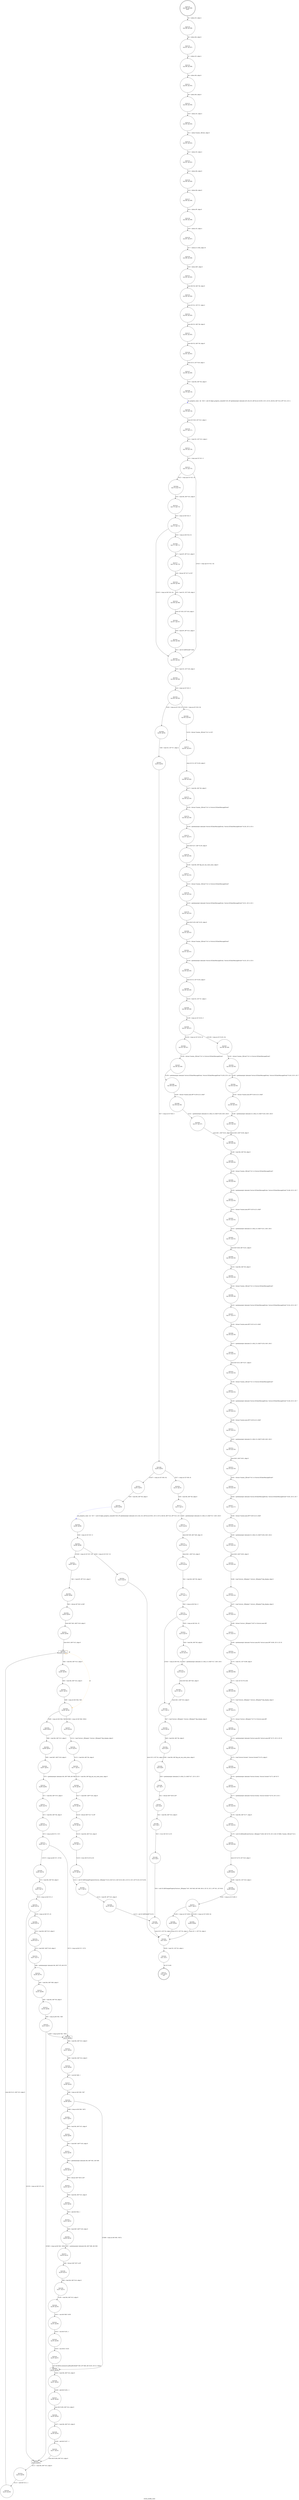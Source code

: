 digraph ewmh_modify_state {
label="ewmh_modify_state"
23115 [label="N23115\n(rp:0, ep:0)\nexit", shape="doublecircle"]
23116 [label="N23116\n(rp:199, ep:199)\nentry", shape="doublecircle"]
23116 -> 23118 [label="%5 = alloca i32, align 4"]
23118 [label="N23118\n(rp:198, ep:198)", shape="circle"]
23118 -> 23119 [label="%6 = alloca i64, align 8"]
23119 [label="N23119\n(rp:197, ep:197)", shape="circle"]
23119 -> 23120 [label="%7 = alloca i32, align 4"]
23120 [label="N23120\n(rp:196, ep:196)", shape="circle"]
23120 -> 23121 [label="%8 = alloca i64, align 8"]
23121 [label="N23121\n(rp:195, ep:195)", shape="circle"]
23121 -> 23122 [label="%9 = alloca i64, align 8"]
23122 [label="N23122\n(rp:194, ep:194)", shape="circle"]
23122 -> 23123 [label="%10 = alloca i32, align 4"]
23123 [label="N23123\n(rp:193, ep:193)", shape="circle"]
23123 -> 23124 [label="%11 = alloca %union._XEvent, align 8"]
23124 [label="N23124\n(rp:192, ep:192)", shape="circle"]
23124 -> 23125 [label="%12 = alloca i32, align 4"]
23125 [label="N23125\n(rp:191, ep:191)", shape="circle"]
23125 -> 23126 [label="%13 = alloca i64, align 8"]
23126 [label="N23126\n(rp:190, ep:190)", shape="circle"]
23126 -> 23127 [label="%14 = alloca i64, align 8"]
23127 [label="N23127\n(rp:189, ep:189)", shape="circle"]
23127 -> 23128 [label="%15 = alloca i8*, align 8"]
23128 [label="N23128\n(rp:188, ep:188)", shape="circle"]
23128 -> 23129 [label="%16 = alloca i32, align 4"]
23129 [label="N23129\n(rp:187, ep:187)", shape="circle"]
23129 -> 23130 [label="%17 = alloca [2 x i64], align 16"]
23130 [label="N23130\n(rp:186, ep:186)", shape="circle"]
23130 -> 23131 [label="%18 = alloca i64*, align 8"]
23131 [label="N23131\n(rp:185, ep:185)", shape="circle"]
23131 -> 23133 [label="store i64 %0, i64* %6, align 8"]
23133 [label="N23133\n(rp:184, ep:184)", shape="circle"]
23133 -> 23135 [label="store i32 %1, i32* %7, align 4"]
23135 [label="N23135\n(rp:183, ep:183)", shape="circle"]
23135 -> 23137 [label="store i64 %2, i64* %8, align 8"]
23137 [label="N23137\n(rp:182, ep:182)", shape="circle"]
23137 -> 23146 [label="store i64 %3, i64* %9, align 8"]
23146 [label="N23146\n(rp:181, ep:181)", shape="circle"]
23146 -> 23147 [label="store i32 0, i32* %16, align 4"]
23147 [label="N23147\n(rp:180, ep:180)", shape="circle"]
23147 -> 23148 [label="%19 = load i64, i64* %6, align 8"]
23148 [label="N23148\n(rp:179, ep:179)", shape="circle"]
23148 -> 23149 [label="get_property_value --@-- %20 = call i32 @get_property_value(i64 %19, i8* getelementptr inbounds ([9 x i8], [9 x i8]* @.str.24.933, i32 0, i32 0), i64 64, i64* %14, i8** %15, i32 1)", style="dashed", color="blue"]
23149 [label="N23149\n(rp:178, ep:178)", shape="circle"]
23149 -> 23150 [label="store i32 %20, i32* %12, align 4"]
23150 [label="N23150\n(rp:177, ep:177)", shape="circle"]
23150 -> 23151 [label="%21 = load i32, i32* %12, align 4"]
23151 [label="N23151\n(rp:176, ep:176)", shape="circle"]
23151 -> 23152 [label="%22 = icmp sge i32 %21, 0"]
23152 [label="N23152\n(rp:175, ep:175)", shape="circle"]
23152 -> 23344 [label="[%22 = icmp sge i32 %21, 0]"]
23152 -> 23163 [label="[!(%22 = icmp sge i32 %21, 0)]"]
23154 [label="N23154\n(rp:173, ep:173)", shape="circle"]
23154 -> 23155 [label="%25 = icmp ne i64 %24, 0"]
23155 [label="N23155\n(rp:172, ep:172)", shape="circle"]
23155 -> 23346 [label="[%25 = icmp ne i64 %24, 0]"]
23155 -> 23163 [label="[!(%25 = icmp ne i64 %24, 0)]"]
23157 [label="N23157\n(rp:170, ep:170)", shape="circle"]
23157 -> 23158 [label="%28 = bitcast i8* %27 to i32*"]
23158 [label="N23158\n(rp:169, ep:169)", shape="circle"]
23158 -> 23159 [label="%29 = load i32, i32* %28, align 4"]
23159 [label="N23159\n(rp:168, ep:168)", shape="circle"]
23159 -> 23160 [label="store i32 %29, i32* %16, align 4"]
23160 [label="N23160\n(rp:167, ep:167)", shape="circle"]
23160 -> 23161 [label="%30 = load i8*, i8** %15, align 8"]
23161 [label="N23161\n(rp:166, ep:166)", shape="circle"]
23161 -> 23163 [label="%31 = call i32 @XFree(i8* %30)"]
23163 [label="N23163\n(rp:165, ep:165)", shape="circle"]
23163 -> 23164 [label="%33 = load i32, i32* %16, align 4"]
23164 [label="N23164\n(rp:164, ep:164)", shape="circle"]
23164 -> 23165 [label="%34 = icmp eq i32 %33, 0"]
23165 [label="N23165\n(rp:163, ep:163)", shape="circle"]
23165 -> 23348 [label="[%34 = icmp eq i32 %33, 0]"]
23165 -> 23349 [label="[!(%34 = icmp eq i32 %33, 0)]"]
23167 [label="N23167\n(rp:93, ep:93)", shape="circle"]
23167 -> 23168 [label="%37 = icmp ne i32 %36, 0"]
23168 [label="N23168\n(rp:92, ep:92)", shape="circle"]
23168 -> 23350 [label="[%37 = icmp ne i32 %36, 0]"]
23168 -> 23351 [label="[!(%37 = icmp ne i32 %36, 0)]"]
23171 [label="N23171\n(rp:21, ep:21)", shape="circle"]
23171 -> 23172 [label="%40 = getelementptr inbounds [2 x i64], [2 x i64]* %17, i64 0, i64 0"]
23172 [label="N23172\n(rp:20, ep:20)", shape="circle"]
23172 -> 23173 [label="store i64 %39, i64* %40, align 16"]
23173 [label="N23173\n(rp:19, ep:19)", shape="circle"]
23173 -> 23174 [label="store i64 1, i64* %14, align 8"]
23174 [label="N23174\n(rp:18, ep:18)", shape="circle"]
23174 -> 23175 [label="%41 = load i64, i64* %9, align 8"]
23175 [label="N23175\n(rp:17, ep:17)", shape="circle"]
23175 -> 23176 [label="%42 = icmp ne i64 %41, 0"]
23176 [label="N23176\n(rp:16, ep:16)", shape="circle"]
23176 -> 23352 [label="[%42 = icmp ne i64 %41, 0]"]
23176 -> 23182 [label="[!(%42 = icmp ne i64 %41, 0)]"]
23178 [label="N23178\n(rp:14, ep:14)", shape="circle"]
23178 -> 23179 [label="%45 = getelementptr inbounds [2 x i64], [2 x i64]* %17, i64 0, i64 1"]
23179 [label="N23179\n(rp:13, ep:13)", shape="circle"]
23179 -> 23180 [label="store i64 %44, i64* %45, align 8"]
23180 [label="N23180\n(rp:12, ep:12)", shape="circle"]
23180 -> 23182 [label="store i64 2, i64* %14, align 8"]
23182 [label="N23182\n(rp:11, ep:11)", shape="circle"]
23182 -> 23183 [label="%47 = load %struct._XDisplay*, %struct._XDisplay** @g_display, align 8"]
23183 [label="N23183\n(rp:10, ep:10)", shape="circle"]
23183 -> 23184 [label="%48 = load i64, i64* %6, align 8"]
23184 [label="N23184\n(rp:9, ep:9)", shape="circle"]
23184 -> 23185 [label="%49 = load i64, i64* @g_net_wm_state_atom, align 8"]
23185 [label="N23185\n(rp:8, ep:8)", shape="circle"]
23185 -> 23186 [label="%50 = getelementptr inbounds [2 x i64], [2 x i64]* %17, i32 0, i32 0"]
23186 [label="N23186\n(rp:7, ep:7)", shape="circle"]
23186 -> 23187 [label="%51 = bitcast i64* %50 to i8*"]
23187 [label="N23187\n(rp:6, ep:6)", shape="circle"]
23187 -> 23188 [label="%52 = load i64, i64* %14, align 8"]
23188 [label="N23188\n(rp:5, ep:5)", shape="circle"]
23188 -> 23189 [label="%53 = trunc i64 %52 to i32"]
23189 [label="N23189\n(rp:4, ep:4)", shape="circle"]
23189 -> 23268 [label="%54 = call i32 @XChangeProperty(%struct._XDisplay* %47, i64 %48, i64 %49, i64 4, i32 32, i32 2, i8* %51, i32 %53)"]
23193 [label="N23193\n(rp:90, ep:90)", shape="circle"]
23193 -> 23194 [label="get_property_value --@-- %57 = call i32 @get_property_value(i64 %56, i8* getelementptr inbounds ([14 x i8], [14 x i8]* @.str.9.922, i32 0, i32 0), i64 64, i64* %14, i8** %15, i32 1)", style="dashed", color="blue"]
23194 [label="N23194\n(rp:89, ep:89)", shape="circle"]
23194 -> 23195 [label="%58 = icmp slt i32 %57, 0"]
23195 [label="N23195\n(rp:88, ep:88)", shape="circle"]
23195 -> 23354 [label="[%58 = icmp slt i32 %57, 0]"]
23195 -> 23355 [label="[!(%58 = icmp slt i32 %57, 0)]"]
23199 [label="N23199\n(rp:86, ep:86)", shape="circle"]
23199 -> 23200 [label="%62 = bitcast i8* %61 to i64*"]
23200 [label="N23200\n(rp:85, ep:85)", shape="circle"]
23200 -> 23201 [label="store i64* %62, i64** %18, align 8"]
23201 [label="N23201\n(rp:84, ep:84)", shape="circle"]
23201 -> 23203 [label="store i64 0, i64* %13, align 8"]
23203 [label="N23203\n(rp:83, ep:37)", shape="box"]
23203 -> 23204 [label="%64 = load i64, i64* %13, align 8"]
23203 -> 23203 [label="@", style="dashed", color="orange"]
23203 -> 23206 [label="@", style="dashed", color="orange"]
23204 [label="N23204\n(rp:82, ep:36)", shape="circle"]
23204 -> 23205 [label="%65 = load i64, i64* %14, align 8"]
23205 [label="N23205\n(rp:81, ep:35)", shape="circle"]
23205 -> 23206 [label="%66 = icmp ult i64 %64, %65"]
23206 [label="N23206\n(rp:80, ep:34)", shape="circle"]
23206 -> 23356 [label="[%66 = icmp ult i64 %64, %65]"]
23206 -> 23357 [label="[!(%66 = icmp ult i64 %64, %65)]"]
23208 [label="N23208\n(rp:68, ep:82)", shape="circle"]
23208 -> 23209 [label="%69 = load i64*, i64** %18, align 8"]
23209 [label="N23209\n(rp:67, ep:81)", shape="circle"]
23209 -> 23210 [label="%70 = getelementptr inbounds i64, i64* %69, i64 %68"]
23210 [label="N23210\n(rp:66, ep:80)", shape="circle"]
23210 -> 23211 [label="%71 = load i64, i64* %70, align 8"]
23211 [label="N23211\n(rp:65, ep:79)", shape="circle"]
23211 -> 23212 [label="%72 = load i64, i64* %8, align 8"]
23212 [label="N23212\n(rp:64, ep:78)", shape="circle"]
23212 -> 23213 [label="%73 = icmp eq i64 %71, %72"]
23213 [label="N23213\n(rp:63, ep:77)", shape="circle"]
23213 -> 23359 [label="[!(%73 = icmp eq i64 %71, %72)]"]
23213 -> 23224 [label="[%73 = icmp eq i64 %71, %72]"]
23215 [label="N23215\n(rp:61, ep:75)", shape="circle"]
23215 -> 23216 [label="%76 = icmp ne i64 %75, 0"]
23216 [label="N23216\n(rp:60, ep:74)", shape="circle"]
23216 -> 23360 [label="[%76 = icmp ne i64 %75, 0]"]
23216 -> 23253 [label="[!(%76 = icmp ne i64 %75, 0)]"]
23218 [label="N23218\n(rp:58, ep:72)", shape="circle"]
23218 -> 23219 [label="%79 = load i64*, i64** %18, align 8"]
23219 [label="N23219\n(rp:57, ep:71)", shape="circle"]
23219 -> 23220 [label="%80 = getelementptr inbounds i64, i64* %79, i64 %78"]
23220 [label="N23220\n(rp:56, ep:70)", shape="circle"]
23220 -> 23221 [label="%81 = load i64, i64* %80, align 8"]
23221 [label="N23221\n(rp:55, ep:69)", shape="circle"]
23221 -> 23222 [label="%82 = load i64, i64* %9, align 8"]
23222 [label="N23222\n(rp:54, ep:68)", shape="circle"]
23222 -> 23223 [label="%83 = icmp eq i64 %81, %82"]
23223 [label="N23223\n(rp:53, ep:67)", shape="circle"]
23223 -> 23224 [label="[%83 = icmp eq i64 %81, %82]"]
23223 -> 23253 [label="[!(%83 = icmp eq i64 %81, %82)]"]
23224 [label="N23224\n(rp:52, ep:66)", shape="box"]
23224 -> 23225 [label="%85 = load i64, i64* %13, align 8"]
23225 [label="N23225\n(rp:51, ep:65)", shape="circle"]
23225 -> 23226 [label="%86 = load i64, i64* %14, align 8"]
23226 [label="N23226\n(rp:50, ep:64)", shape="circle"]
23226 -> 23227 [label="%87 = sub i64 %86, 1"]
23227 [label="N23227\n(rp:49, ep:63)", shape="circle"]
23227 -> 23228 [label="%88 = icmp ne i64 %85, %87"]
23228 [label="N23228\n(rp:48, ep:62)", shape="circle"]
23228 -> 23364 [label="[%88 = icmp ne i64 %85, %87]"]
23228 -> 23245 [label="[!(%88 = icmp ne i64 %85, %87)]"]
23230 [label="N23230\n(rp:46, ep:60)", shape="circle"]
23230 -> 23231 [label="%91 = load i64*, i64** %18, align 8"]
23231 [label="N23231\n(rp:45, ep:59)", shape="circle"]
23231 -> 23232 [label="%92 = getelementptr inbounds i64, i64* %91, i64 %90"]
23232 [label="N23232\n(rp:44, ep:58)", shape="circle"]
23232 -> 23233 [label="%93 = bitcast i64* %92 to i8*"]
23233 [label="N23233\n(rp:43, ep:57)", shape="circle"]
23233 -> 23234 [label="%94 = load i64, i64* %13, align 8"]
23234 [label="N23234\n(rp:42, ep:56)", shape="circle"]
23234 -> 23235 [label="%95 = add i64 %94, 1"]
23235 [label="N23235\n(rp:41, ep:55)", shape="circle"]
23235 -> 23236 [label="%96 = load i64*, i64** %18, align 8"]
23236 [label="N23236\n(rp:40, ep:54)", shape="circle"]
23236 -> 23237 [label="%97 = getelementptr inbounds i64, i64* %96, i64 %95"]
23237 [label="N23237\n(rp:39, ep:53)", shape="circle"]
23237 -> 23238 [label="%98 = bitcast i64* %97 to i8*"]
23238 [label="N23238\n(rp:38, ep:52)", shape="circle"]
23238 -> 23239 [label="%99 = load i64, i64* %14, align 8"]
23239 [label="N23239\n(rp:37, ep:51)", shape="circle"]
23239 -> 23240 [label="%100 = load i64, i64* %13, align 8"]
23240 [label="N23240\n(rp:36, ep:50)", shape="circle"]
23240 -> 23241 [label="%101 = sub i64 %99, %100"]
23241 [label="N23241\n(rp:35, ep:49)", shape="circle"]
23241 -> 23242 [label="%102 = sub i64 %101, 1"]
23242 [label="N23242\n(rp:34, ep:48)", shape="circle"]
23242 -> 23243 [label="%103 = mul i64 8, %102"]
23243 [label="N23243\n(rp:33, ep:47)", shape="circle"]
23243 -> 23245 [label="call void @llvm.memmove.p0i8.p0i8.i64(i8* %93, i8* %98, i64 %103, i32 8, i1 false)"]
23245 [label="N23245\n(rp:32, ep:46)", shape="box"]
23245 -> 23246 [label="%105 = load i64, i64* %14, align 8"]
23246 [label="N23246\n(rp:31, ep:45)", shape="circle"]
23246 -> 23247 [label="%106 = add i64 %105, -1"]
23247 [label="N23247\n(rp:30, ep:44)", shape="circle"]
23247 -> 23248 [label="store i64 %106, i64* %14, align 8"]
23248 [label="N23248\n(rp:29, ep:43)", shape="circle"]
23248 -> 23249 [label="%107 = load i64, i64* %13, align 8"]
23249 [label="N23249\n(rp:28, ep:42)", shape="circle"]
23249 -> 23250 [label="%108 = add i64 %107, -1"]
23250 [label="N23250\n(rp:27, ep:41)", shape="circle"]
23250 -> 23253 [label="store i64 %108, i64* %13, align 8"]
23253 [label="N23253\n(rp:26, ep:40)", shape="box"]
23253 -> 23254 [label="%111 = load i64, i64* %13, align 8"]
23254 [label="N23254\n(rp:25, ep:39)", shape="circle"]
23254 -> 23255 [label="%112 = add i64 %111, 1"]
23255 [label="N23255\n(rp:24, ep:38)", shape="circle"]
23255 -> 23203 [label="store i64 %112, i64* %13, align 8"]
23258 [label="N23258\n(rp:78, ep:32)", shape="circle"]
23258 -> 23259 [label="%115 = load i64, i64* %6, align 8"]
23259 [label="N23259\n(rp:77, ep:31)", shape="circle"]
23259 -> 23260 [label="%116 = load i64, i64* @g_net_wm_state_atom, align 8"]
23260 [label="N23260\n(rp:76, ep:30)", shape="circle"]
23260 -> 23261 [label="%117 = load i64*, i64** %18, align 8"]
23261 [label="N23261\n(rp:75, ep:29)", shape="circle"]
23261 -> 23262 [label="%118 = bitcast i64* %117 to i8*"]
23262 [label="N23262\n(rp:74, ep:28)", shape="circle"]
23262 -> 23263 [label="%119 = load i64, i64* %14, align 8"]
23263 [label="N23263\n(rp:73, ep:27)", shape="circle"]
23263 -> 23264 [label="%120 = trunc i64 %119 to i32"]
23264 [label="N23264\n(rp:72, ep:26)", shape="circle"]
23264 -> 23265 [label="%121 = call i32 @XChangeProperty(%struct._XDisplay* %114, i64 %115, i64 %116, i64 4, i32 32, i32 0, i8* %118, i32 %120)"]
23265 [label="N23265\n(rp:71, ep:25)", shape="circle"]
23265 -> 23266 [label="%122 = load i8*, i8** %15, align 8"]
23266 [label="N23266\n(rp:70, ep:24)", shape="circle"]
23266 -> 23268 [label="%123 = call i32 @XFree(i8* %122)"]
23268 [label="N23268\n(rp:3, ep:3)", shape="circle"]
23268 -> 23342 [label="store i32 0, i32* %5, align 4"]
23271 [label="N23271\n(rp:161, ep:161)", shape="circle"]
23271 -> 23272 [label="store i32 33, i32* %126, align 8"]
23272 [label="N23272\n(rp:160, ep:160)", shape="circle"]
23272 -> 23273 [label="%127 = load i64, i64* %6, align 8"]
23273 [label="N23273\n(rp:159, ep:159)", shape="circle"]
23273 -> 23274 [label="%128 = bitcast %union._XEvent* %11 to %struct.XClientMessageEvent*"]
23274 [label="N23274\n(rp:158, ep:158)", shape="circle"]
23274 -> 23275 [label="%129 = getelementptr inbounds %struct.XClientMessageEvent, %struct.XClientMessageEvent* %128, i32 0, i32 4"]
23275 [label="N23275\n(rp:157, ep:157)", shape="circle"]
23275 -> 23276 [label="store i64 %127, i64* %129, align 8"]
23276 [label="N23276\n(rp:156, ep:156)", shape="circle"]
23276 -> 23277 [label="%130 = load i64, i64* @g_net_wm_state_atom, align 8"]
23277 [label="N23277\n(rp:155, ep:155)", shape="circle"]
23277 -> 23278 [label="%131 = bitcast %union._XEvent* %11 to %struct.XClientMessageEvent*"]
23278 [label="N23278\n(rp:154, ep:154)", shape="circle"]
23278 -> 23279 [label="%132 = getelementptr inbounds %struct.XClientMessageEvent, %struct.XClientMessageEvent* %131, i32 0, i32 5"]
23279 [label="N23279\n(rp:153, ep:153)", shape="circle"]
23279 -> 23280 [label="store i64 %130, i64* %132, align 8"]
23280 [label="N23280\n(rp:152, ep:152)", shape="circle"]
23280 -> 23281 [label="%133 = bitcast %union._XEvent* %11 to %struct.XClientMessageEvent*"]
23281 [label="N23281\n(rp:151, ep:151)", shape="circle"]
23281 -> 23282 [label="%134 = getelementptr inbounds %struct.XClientMessageEvent, %struct.XClientMessageEvent* %133, i32 0, i32 6"]
23282 [label="N23282\n(rp:150, ep:150)", shape="circle"]
23282 -> 23283 [label="store i32 32, i32* %134, align 8"]
23283 [label="N23283\n(rp:149, ep:149)", shape="circle"]
23283 -> 23284 [label="%135 = load i32, i32* %7, align 4"]
23284 [label="N23284\n(rp:148, ep:148)", shape="circle"]
23284 -> 23285 [label="%136 = icmp ne i32 %135, 0"]
23285 [label="N23285\n(rp:147, ep:147)", shape="circle"]
23285 -> 23366 [label="[%136 = icmp ne i32 %135, 0]"]
23285 -> 23367 [label="[!(%136 = icmp ne i32 %135, 0)]"]
23287 [label="N23287\n(rp:140, ep:140)", shape="circle"]
23287 -> 23288 [label="%139 = getelementptr inbounds %struct.XClientMessageEvent, %struct.XClientMessageEvent* %138, i32 0, i32 7"]
23288 [label="N23288\n(rp:139, ep:139)", shape="circle"]
23288 -> 23289 [label="%140 = bitcast %union.anon.99* %139 to [5 x i64]*"]
23289 [label="N23289\n(rp:138, ep:138)", shape="circle"]
23289 -> 23290 [label="%141 = getelementptr inbounds [5 x i64], [5 x i64]* %140, i64 0, i64 0"]
23290 [label="N23290\n(rp:137, ep:137)", shape="circle"]
23290 -> 23298 [label="store i64 1, i64* %141, align 8"]
23293 [label="N23293\n(rp:145, ep:145)", shape="circle"]
23293 -> 23294 [label="%144 = getelementptr inbounds %struct.XClientMessageEvent, %struct.XClientMessageEvent* %143, i32 0, i32 7"]
23294 [label="N23294\n(rp:144, ep:144)", shape="circle"]
23294 -> 23295 [label="%145 = bitcast %union.anon.99* %144 to [5 x i64]*"]
23295 [label="N23295\n(rp:143, ep:143)", shape="circle"]
23295 -> 23296 [label="%146 = getelementptr inbounds [5 x i64], [5 x i64]* %145, i64 0, i64 0"]
23296 [label="N23296\n(rp:142, ep:142)", shape="circle"]
23296 -> 23298 [label="store i64 0, i64* %146, align 8"]
23298 [label="N23298\n(rp:136, ep:136)", shape="circle"]
23298 -> 23299 [label="%148 = load i64, i64* %8, align 8"]
23299 [label="N23299\n(rp:135, ep:135)", shape="circle"]
23299 -> 23300 [label="%149 = bitcast %union._XEvent* %11 to %struct.XClientMessageEvent*"]
23300 [label="N23300\n(rp:134, ep:134)", shape="circle"]
23300 -> 23301 [label="%150 = getelementptr inbounds %struct.XClientMessageEvent, %struct.XClientMessageEvent* %149, i32 0, i32 7"]
23301 [label="N23301\n(rp:133, ep:133)", shape="circle"]
23301 -> 23302 [label="%151 = bitcast %union.anon.99* %150 to [5 x i64]*"]
23302 [label="N23302\n(rp:132, ep:132)", shape="circle"]
23302 -> 23303 [label="%152 = getelementptr inbounds [5 x i64], [5 x i64]* %151, i64 0, i64 1"]
23303 [label="N23303\n(rp:131, ep:131)", shape="circle"]
23303 -> 23304 [label="store i64 %148, i64* %152, align 8"]
23304 [label="N23304\n(rp:130, ep:130)", shape="circle"]
23304 -> 23305 [label="%153 = load i64, i64* %9, align 8"]
23305 [label="N23305\n(rp:129, ep:129)", shape="circle"]
23305 -> 23306 [label="%154 = bitcast %union._XEvent* %11 to %struct.XClientMessageEvent*"]
23306 [label="N23306\n(rp:128, ep:128)", shape="circle"]
23306 -> 23307 [label="%155 = getelementptr inbounds %struct.XClientMessageEvent, %struct.XClientMessageEvent* %154, i32 0, i32 7"]
23307 [label="N23307\n(rp:127, ep:127)", shape="circle"]
23307 -> 23308 [label="%156 = bitcast %union.anon.99* %155 to [5 x i64]*"]
23308 [label="N23308\n(rp:126, ep:126)", shape="circle"]
23308 -> 23309 [label="%157 = getelementptr inbounds [5 x i64], [5 x i64]* %156, i64 0, i64 2"]
23309 [label="N23309\n(rp:125, ep:125)", shape="circle"]
23309 -> 23310 [label="store i64 %153, i64* %157, align 8"]
23310 [label="N23310\n(rp:124, ep:124)", shape="circle"]
23310 -> 23311 [label="%158 = bitcast %union._XEvent* %11 to %struct.XClientMessageEvent*"]
23311 [label="N23311\n(rp:123, ep:123)", shape="circle"]
23311 -> 23312 [label="%159 = getelementptr inbounds %struct.XClientMessageEvent, %struct.XClientMessageEvent* %158, i32 0, i32 7"]
23312 [label="N23312\n(rp:122, ep:122)", shape="circle"]
23312 -> 23313 [label="%160 = bitcast %union.anon.99* %159 to [5 x i64]*"]
23313 [label="N23313\n(rp:121, ep:121)", shape="circle"]
23313 -> 23314 [label="%161 = getelementptr inbounds [5 x i64], [5 x i64]* %160, i64 0, i64 3"]
23314 [label="N23314\n(rp:120, ep:120)", shape="circle"]
23314 -> 23315 [label="store i64 0, i64* %161, align 8"]
23315 [label="N23315\n(rp:119, ep:119)", shape="circle"]
23315 -> 23316 [label="%162 = bitcast %union._XEvent* %11 to %struct.XClientMessageEvent*"]
23316 [label="N23316\n(rp:118, ep:118)", shape="circle"]
23316 -> 23317 [label="%163 = getelementptr inbounds %struct.XClientMessageEvent, %struct.XClientMessageEvent* %162, i32 0, i32 7"]
23317 [label="N23317\n(rp:117, ep:117)", shape="circle"]
23317 -> 23318 [label="%164 = bitcast %union.anon.99* %163 to [5 x i64]*"]
23318 [label="N23318\n(rp:116, ep:116)", shape="circle"]
23318 -> 23319 [label="%165 = getelementptr inbounds [5 x i64], [5 x i64]* %164, i64 0, i64 4"]
23319 [label="N23319\n(rp:115, ep:115)", shape="circle"]
23319 -> 23320 [label="store i64 0, i64* %165, align 8"]
23320 [label="N23320\n(rp:114, ep:114)", shape="circle"]
23320 -> 23321 [label="%166 = load %struct._XDisplay*, %struct._XDisplay** @g_display, align 8"]
23321 [label="N23321\n(rp:113, ep:113)", shape="circle"]
23321 -> 23322 [label="%167 = load %struct._XDisplay*, %struct._XDisplay** @g_display, align 8"]
23322 [label="N23322\n(rp:112, ep:112)", shape="circle"]
23322 -> 23323 [label="%168 = bitcast %struct._XDisplay* %167 to %struct.anon.98*"]
23323 [label="N23323\n(rp:111, ep:111)", shape="circle"]
23323 -> 23324 [label="%169 = getelementptr inbounds %struct.anon.98, %struct.anon.98* %168, i32 0, i32 33"]
23324 [label="N23324\n(rp:110, ep:110)", shape="circle"]
23324 -> 23325 [label="%170 = load i32, i32* %169, align 8"]
23325 [label="N23325\n(rp:109, ep:109)", shape="circle"]
23325 -> 23326 [label="%171 = sext i32 %170 to i64"]
23326 [label="N23326\n(rp:108, ep:108)", shape="circle"]
23326 -> 23327 [label="%172 = load %struct._XDisplay*, %struct._XDisplay** @g_display, align 8"]
23327 [label="N23327\n(rp:107, ep:107)", shape="circle"]
23327 -> 23328 [label="%173 = bitcast %struct._XDisplay* %172 to %struct.anon.98*"]
23328 [label="N23328\n(rp:106, ep:106)", shape="circle"]
23328 -> 23329 [label="%174 = getelementptr inbounds %struct.anon.98, %struct.anon.98* %173, i32 0, i32 35"]
23329 [label="N23329\n(rp:105, ep:105)", shape="circle"]
23329 -> 23330 [label="%175 = load %struct.Screen*, %struct.Screen** %174, align 8"]
23330 [label="N23330\n(rp:104, ep:104)", shape="circle"]
23330 -> 23331 [label="%176 = getelementptr inbounds %struct.Screen, %struct.Screen* %175, i64 %171"]
23331 [label="N23331\n(rp:103, ep:103)", shape="circle"]
23331 -> 23332 [label="%177 = getelementptr inbounds %struct.Screen, %struct.Screen* %176, i32 0, i32 2"]
23332 [label="N23332\n(rp:102, ep:102)", shape="circle"]
23332 -> 23333 [label="%178 = load i64, i64* %177, align 8"]
23333 [label="N23333\n(rp:101, ep:101)", shape="circle"]
23333 -> 23334 [label="%179 = call i32 @XSendEvent(%struct._XDisplay* %166, i64 %178, i32 0, i64 1572864, %union._XEvent* %11)"]
23334 [label="N23334\n(rp:100, ep:100)", shape="circle"]
23334 -> 23335 [label="store i32 %179, i32* %10, align 4"]
23335 [label="N23335\n(rp:99, ep:99)", shape="circle"]
23335 -> 23336 [label="%180 = load i32, i32* %10, align 4"]
23336 [label="N23336\n(rp:98, ep:98)", shape="circle"]
23336 -> 23337 [label="%181 = icmp ne i32 %180, 0"]
23337 [label="N23337\n(rp:97, ep:97)", shape="circle"]
23337 -> 23368 [label="[%181 = icmp ne i32 %180, 0]"]
23337 -> 23369 [label="[!(%181 = icmp ne i32 %180, 0)]"]
23342 [label="N23342\n(rp:2, ep:2)", shape="circle"]
23342 -> 23343 [label="%185 = load i32, i32* %5, align 4"]
23343 [label="N23343\n(rp:1, ep:1)", shape="circle"]
23343 -> 23115 [label="ret i32 %185"]
23344 [label="N23344\n(rp:174, ep:174)", shape="circle"]
23344 -> 23154 [label="%24 = load i64, i64* %14, align 8"]
23346 [label="N23346\n(rp:171, ep:171)", shape="circle"]
23346 -> 23157 [label="%27 = load i8*, i8** %15, align 8"]
23348 [label="N23348\n(rp:94, ep:94)", shape="circle"]
23348 -> 23167 [label="%36 = load i32, i32* %7, align 4"]
23349 [label="N23349\n(rp:162, ep:162)", shape="circle"]
23349 -> 23271 [label="%126 = bitcast %union._XEvent* %11 to i32*"]
23350 [label="N23350\n(rp:22, ep:22)", shape="circle"]
23350 -> 23171 [label="%39 = load i64, i64* %8, align 8"]
23351 [label="N23351\n(rp:91, ep:91)", shape="circle"]
23351 -> 23193 [label="%56 = load i64, i64* %6, align 8"]
23352 [label="N23352\n(rp:15, ep:15)", shape="circle"]
23352 -> 23178 [label="%44 = load i64, i64* %9, align 8"]
23354 [label="N23354\n(rp:23, ep:23)", shape="circle"]
23354 -> 23342 [label="store i32 0, i32* %5, align 4"]
23355 [label="N23355\n(rp:87, ep:87)", shape="circle"]
23355 -> 23199 [label="%61 = load i8*, i8** %15, align 8"]
23356 [label="N23356\n(rp:69, ep:83)", shape="circle"]
23356 -> 23208 [label="%68 = load i64, i64* %13, align 8"]
23357 [label="N23357\n(rp:79, ep:33)", shape="circle"]
23357 -> 23258 [label="%114 = load %struct._XDisplay*, %struct._XDisplay** @g_display, align 8"]
23359 [label="N23359\n(rp:62, ep:76)", shape="circle"]
23359 -> 23215 [label="%75 = load i64, i64* %9, align 8"]
23360 [label="N23360\n(rp:59, ep:73)", shape="circle"]
23360 -> 23218 [label="%78 = load i64, i64* %13, align 8"]
23364 [label="N23364\n(rp:47, ep:61)", shape="circle"]
23364 -> 23230 [label="%90 = load i64, i64* %13, align 8"]
23366 [label="N23366\n(rp:141, ep:141)", shape="circle"]
23366 -> 23287 [label="%138 = bitcast %union._XEvent* %11 to %struct.XClientMessageEvent*"]
23367 [label="N23367\n(rp:146, ep:146)", shape="circle"]
23367 -> 23293 [label="%143 = bitcast %union._XEvent* %11 to %struct.XClientMessageEvent*"]
23368 [label="N23368\n(rp:95, ep:95)", shape="circle"]
23368 -> 23342 [label="store i32 0, i32* %5, align 4"]
23369 [label="N23369\n(rp:96, ep:96)", shape="circle"]
23369 -> 23342 [label="store i32 -1, i32* %5, align 4"]
}

